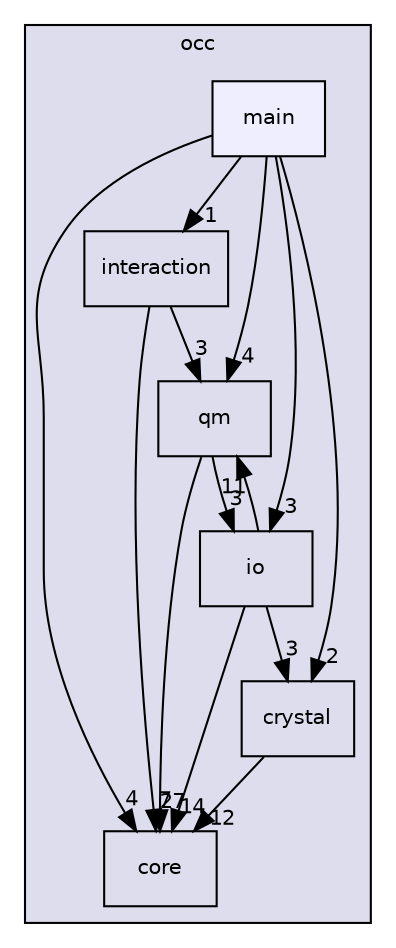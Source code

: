 digraph "/home/runner/work/occ/occ/include/occ/main" {
  bgcolor=transparent;
  compound=true
  node [ fontsize="10", fontname="Helvetica"];
  edge [ labelfontsize="10", labelfontname="Helvetica"];
  subgraph clusterdir_8b7861ad11e4db9a5e6a6da237b17e56 {
    graph [ bgcolor="#ddddee", pencolor="black", label="occ" fontname="Helvetica", fontsize="10", URL="dir_8b7861ad11e4db9a5e6a6da237b17e56.html"]
  dir_29fadc98e3e70bfdc2bb36e646c9c464 [shape=box label="interaction" URL="dir_29fadc98e3e70bfdc2bb36e646c9c464.html"];
  dir_737cf82dfc93877bbe50a83dfe5e1c2d [shape=box label="qm" URL="dir_737cf82dfc93877bbe50a83dfe5e1c2d.html"];
  dir_a9a9bd00ca35510371062c24de1517b5 [shape=box label="core" URL="dir_a9a9bd00ca35510371062c24de1517b5.html"];
  dir_bec6bcb3c01ec3c822e3b662edd85aad [shape=box label="crystal" URL="dir_bec6bcb3c01ec3c822e3b662edd85aad.html"];
  dir_eb006ca087d4b4837f6db1ad7c4b10da [shape=box label="io" URL="dir_eb006ca087d4b4837f6db1ad7c4b10da.html"];
  dir_887d2295614e9dc3eeb401126e7efc97 [shape=box, label="main", style="filled", fillcolor="#eeeeff", pencolor="black", URL="dir_887d2295614e9dc3eeb401126e7efc97.html"];
  }
  dir_887d2295614e9dc3eeb401126e7efc97->dir_29fadc98e3e70bfdc2bb36e646c9c464 [headlabel="1", labeldistance=1.5 headhref="dir_000012_000010.html"];
  dir_887d2295614e9dc3eeb401126e7efc97->dir_737cf82dfc93877bbe50a83dfe5e1c2d [headlabel="4", labeldistance=1.5 headhref="dir_000012_000004.html"];
  dir_887d2295614e9dc3eeb401126e7efc97->dir_a9a9bd00ca35510371062c24de1517b5 [headlabel="4", labeldistance=1.5 headhref="dir_000012_000003.html"];
  dir_887d2295614e9dc3eeb401126e7efc97->dir_bec6bcb3c01ec3c822e3b662edd85aad [headlabel="2", labeldistance=1.5 headhref="dir_000012_000005.html"];
  dir_887d2295614e9dc3eeb401126e7efc97->dir_eb006ca087d4b4837f6db1ad7c4b10da [headlabel="3", labeldistance=1.5 headhref="dir_000012_000011.html"];
  dir_737cf82dfc93877bbe50a83dfe5e1c2d->dir_a9a9bd00ca35510371062c24de1517b5 [headlabel="27", labeldistance=1.5 headhref="dir_000004_000003.html"];
  dir_737cf82dfc93877bbe50a83dfe5e1c2d->dir_eb006ca087d4b4837f6db1ad7c4b10da [headlabel="3", labeldistance=1.5 headhref="dir_000004_000011.html"];
  dir_29fadc98e3e70bfdc2bb36e646c9c464->dir_737cf82dfc93877bbe50a83dfe5e1c2d [headlabel="3", labeldistance=1.5 headhref="dir_000010_000004.html"];
  dir_29fadc98e3e70bfdc2bb36e646c9c464->dir_a9a9bd00ca35510371062c24de1517b5 [headlabel="7", labeldistance=1.5 headhref="dir_000010_000003.html"];
  dir_eb006ca087d4b4837f6db1ad7c4b10da->dir_737cf82dfc93877bbe50a83dfe5e1c2d [headlabel="11", labeldistance=1.5 headhref="dir_000011_000004.html"];
  dir_eb006ca087d4b4837f6db1ad7c4b10da->dir_a9a9bd00ca35510371062c24de1517b5 [headlabel="14", labeldistance=1.5 headhref="dir_000011_000003.html"];
  dir_eb006ca087d4b4837f6db1ad7c4b10da->dir_bec6bcb3c01ec3c822e3b662edd85aad [headlabel="3", labeldistance=1.5 headhref="dir_000011_000005.html"];
  dir_bec6bcb3c01ec3c822e3b662edd85aad->dir_a9a9bd00ca35510371062c24de1517b5 [headlabel="12", labeldistance=1.5 headhref="dir_000005_000003.html"];
}
